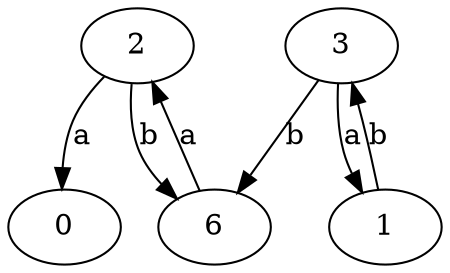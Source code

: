 strict digraph  {
0;
1;
2;
3;
6;
1 -> 3  [label=b];
2 -> 0  [label=a];
2 -> 6  [label=b];
3 -> 1  [label=a];
3 -> 6  [label=b];
6 -> 2  [label=a];
}
